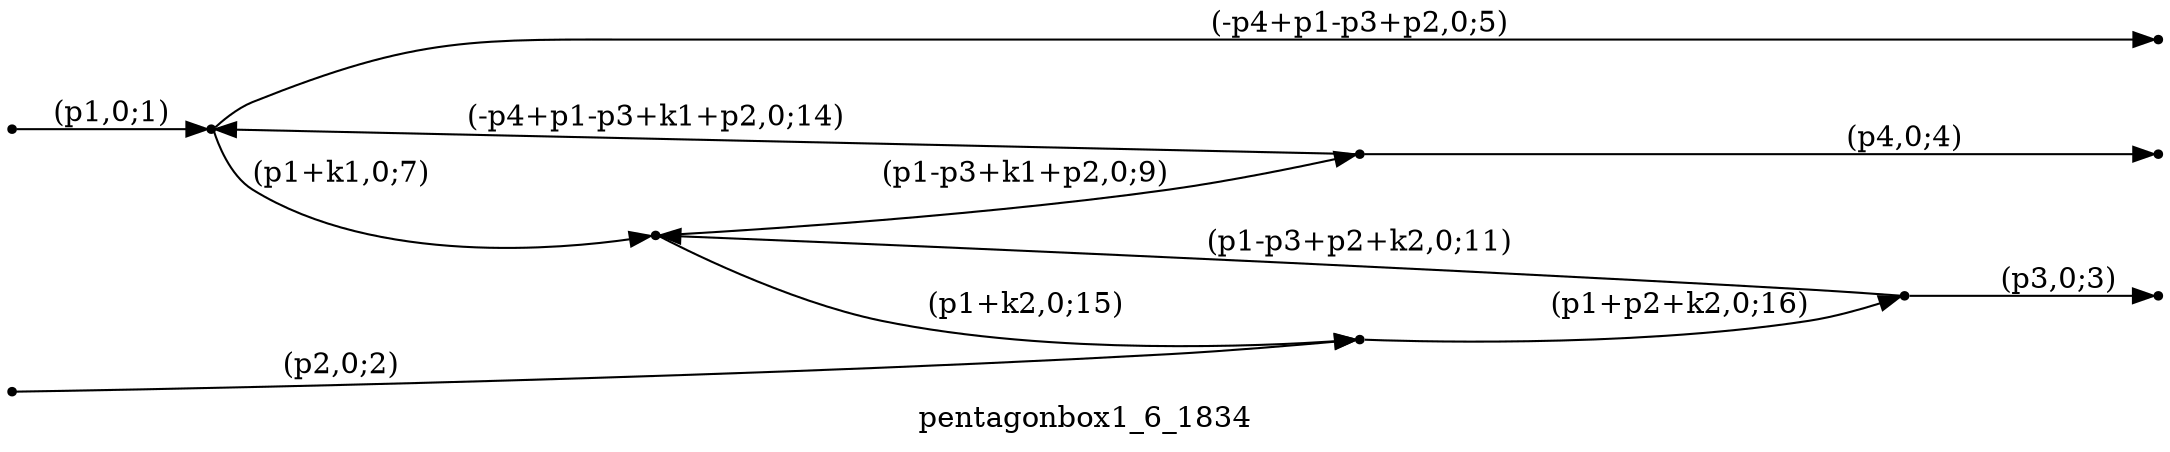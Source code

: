 digraph pentagonbox1_6_1834 {
  label="pentagonbox1_6_1834";
  rankdir="LR";
  subgraph edges {
    -1 -> 3 [label="(p1,0;1)"];
    -2 -> 5 [label="(p2,0;2)"];
    4 -> -3 [label="(p3,0;3)"];
    2 -> -4 [label="(p4,0;4)"];
    3 -> -5 [label="(-p4+p1-p3+p2,0;5)"];
    3 -> 1 [label="(p1+k1,0;7)"];
    1 -> 2 [label="(p1-p3+k1+p2,0;9)"];
    4 -> 1 [label="(p1-p3+p2+k2,0;11)"];
    2 -> 3 [label="(-p4+p1-p3+k1+p2,0;14)"];
    1 -> 5 [label="(p1+k2,0;15)"];
    5 -> 4 [label="(p1+p2+k2,0;16)"];
  }
  subgraph incoming { rank="source"; -1; -2; }
  subgraph outgoing { rank="sink"; -3; -4; -5; }
-5 [shape=point];
-4 [shape=point];
-3 [shape=point];
-2 [shape=point];
-1 [shape=point];
1 [shape=point];
2 [shape=point];
3 [shape=point];
4 [shape=point];
5 [shape=point];
}

